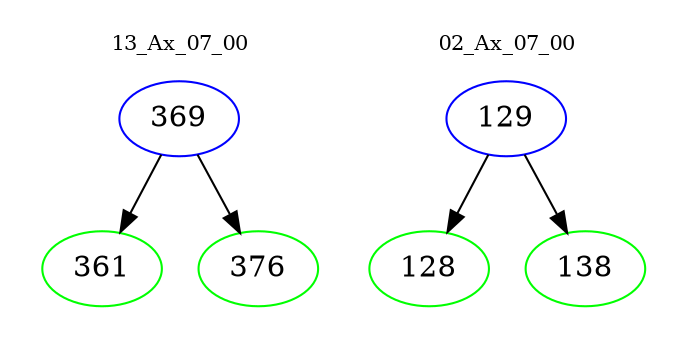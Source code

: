 digraph{
subgraph cluster_0 {
color = white
label = "13_Ax_07_00";
fontsize=10;
T0_369 [label="369", color="blue"]
T0_369 -> T0_361 [color="black"]
T0_361 [label="361", color="green"]
T0_369 -> T0_376 [color="black"]
T0_376 [label="376", color="green"]
}
subgraph cluster_1 {
color = white
label = "02_Ax_07_00";
fontsize=10;
T1_129 [label="129", color="blue"]
T1_129 -> T1_128 [color="black"]
T1_128 [label="128", color="green"]
T1_129 -> T1_138 [color="black"]
T1_138 [label="138", color="green"]
}
}
